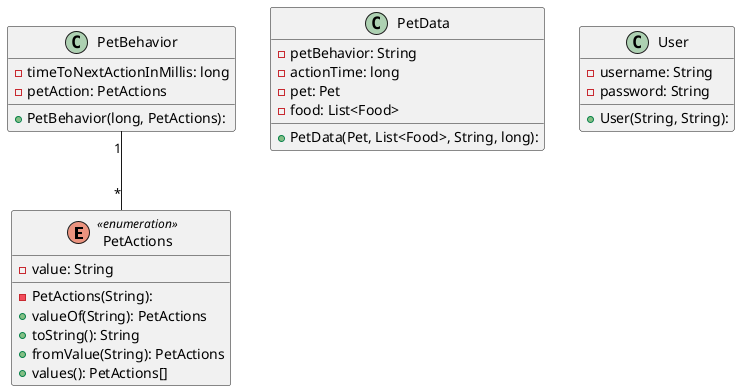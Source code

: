 @startuml

top to bottom direction
skinparam linetype ortho

enum PetActions << enumeration >> {
  - PetActions(String): 
  - value: String
  + valueOf(String): PetActions
  + toString(): String
  + fromValue(String): PetActions
  + values(): PetActions[]

}
class PetBehavior {
  + PetBehavior(long, PetActions): 
  - timeToNextActionInMillis: long
  - petAction: PetActions

}
class PetData {
  + PetData(Pet, List<Food>, String, long): 
  - petBehavior: String
  - actionTime: long
  - pet: Pet
  - food: List<Food>
}
class User {
  + User(String, String): 
  - username: String
  - password: String

}

PetBehavior "1" -- "*" PetActions  
@enduml
